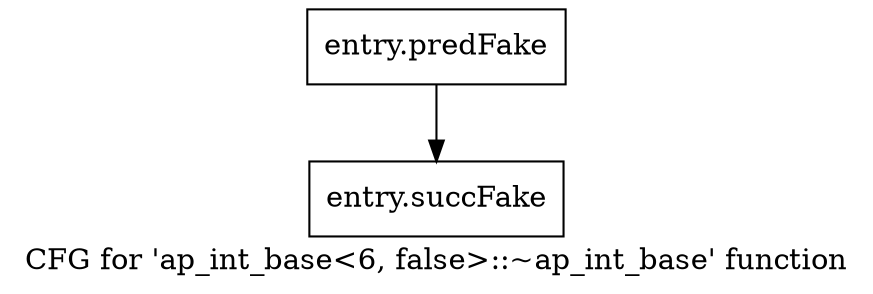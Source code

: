 digraph "CFG for 'ap_int_base\<6, false\>::~ap_int_base' function" {
	label="CFG for 'ap_int_base\<6, false\>::~ap_int_base' function";

	Node0x4767440 [shape=record,filename="",linenumber="",label="{entry.predFake}"];
	Node0x4767440 -> Node0x48cbcd0[ callList="" memoryops="" filename="/proj/xbuilds/2019.2_0801_1/installs/lin64/Scout/HEAD/include/ap_int_base.h"];
	Node0x48cbcd0 [shape=record,filename="/proj/xbuilds/2019.2_0801_1/installs/lin64/Scout/HEAD/include/ap_int_base.h",linenumber="102",label="{entry.succFake}"];
}
